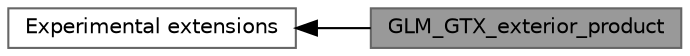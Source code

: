 digraph "GLM_GTX_exterior_product"
{
 // LATEX_PDF_SIZE
  bgcolor="transparent";
  edge [fontname=Helvetica,fontsize=10,labelfontname=Helvetica,labelfontsize=10];
  node [fontname=Helvetica,fontsize=10,shape=box,height=0.2,width=0.4];
  rankdir=LR;
  Node2 [id="Node000002",label="Experimental extensions",height=0.2,width=0.4,color="grey40", fillcolor="white", style="filled",URL="$group__gtx.html",tooltip="Experimental features not specified by GLSL specification."];
  Node1 [id="Node000001",label="GLM_GTX_exterior_product",height=0.2,width=0.4,color="gray40", fillcolor="grey60", style="filled", fontcolor="black",tooltip="Allow to perform bit operations on integer values."];
  Node2->Node1 [shape=plaintext, dir="back", style="solid"];
}
